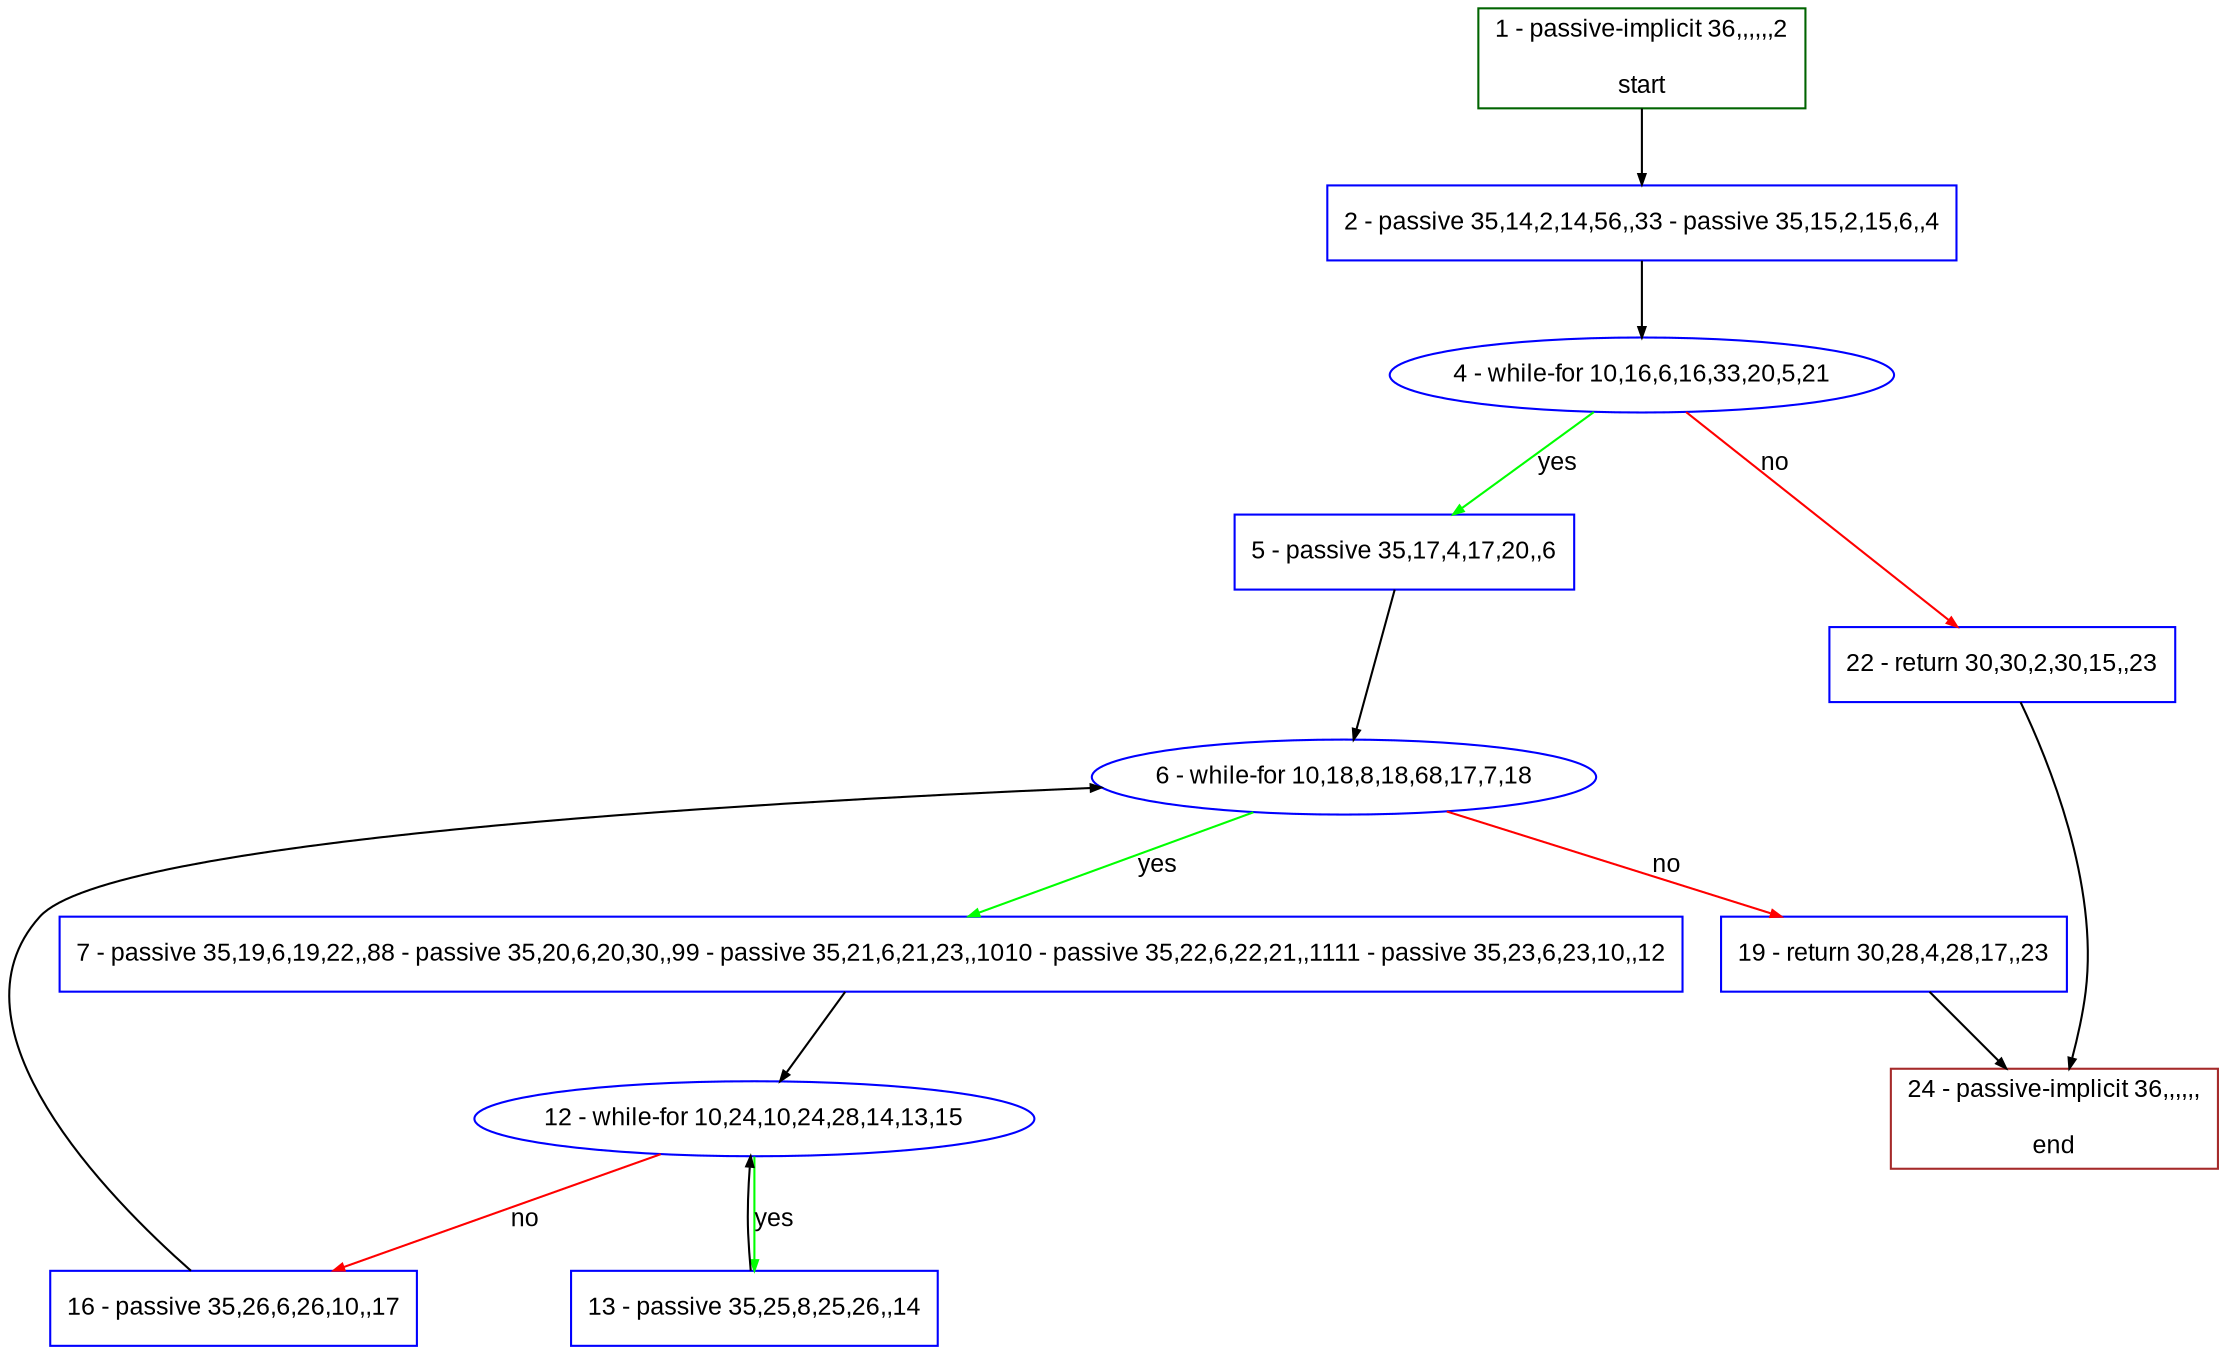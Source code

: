 digraph "" {
  graph [pack="true", label="", fontsize="12", packmode="clust", fontname="Arial", fillcolor="#FFFFCC", bgcolor="white", style="rounded,filled", compound="true"];
  node [node_initialized="no", label="", color="grey", fontsize="12", fillcolor="white", fontname="Arial", style="filled", shape="rectangle", compound="true", fixedsize="false"];
  edge [fontcolor="black", arrowhead="normal", arrowtail="none", arrowsize="0.5", ltail="", label="", color="black", fontsize="12", lhead="", fontname="Arial", dir="forward", compound="true"];
  __N1 [label="2 - passive 35,14,2,14,56,,33 - passive 35,15,2,15,6,,4", color="#0000ff", fillcolor="#ffffff", style="filled", shape="box"];
  __N2 [label="1 - passive-implicit 36,,,,,,2\n\nstart", color="#006400", fillcolor="#ffffff", style="filled", shape="box"];
  __N3 [label="4 - while-for 10,16,6,16,33,20,5,21", color="#0000ff", fillcolor="#ffffff", style="filled", shape="oval"];
  __N4 [label="5 - passive 35,17,4,17,20,,6", color="#0000ff", fillcolor="#ffffff", style="filled", shape="box"];
  __N5 [label="22 - return 30,30,2,30,15,,23", color="#0000ff", fillcolor="#ffffff", style="filled", shape="box"];
  __N6 [label="6 - while-for 10,18,8,18,68,17,7,18", color="#0000ff", fillcolor="#ffffff", style="filled", shape="oval"];
  __N7 [label="7 - passive 35,19,6,19,22,,88 - passive 35,20,6,20,30,,99 - passive 35,21,6,21,23,,1010 - passive 35,22,6,22,21,,1111 - passive 35,23,6,23,10,,12", color="#0000ff", fillcolor="#ffffff", style="filled", shape="box"];
  __N8 [label="19 - return 30,28,4,28,17,,23", color="#0000ff", fillcolor="#ffffff", style="filled", shape="box"];
  __N9 [label="12 - while-for 10,24,10,24,28,14,13,15", color="#0000ff", fillcolor="#ffffff", style="filled", shape="oval"];
  __N10 [label="13 - passive 35,25,8,25,26,,14", color="#0000ff", fillcolor="#ffffff", style="filled", shape="box"];
  __N11 [label="16 - passive 35,26,6,26,10,,17", color="#0000ff", fillcolor="#ffffff", style="filled", shape="box"];
  __N12 [label="24 - passive-implicit 36,,,,,,\n\nend", color="#a52a2a", fillcolor="#ffffff", style="filled", shape="box"];
  __N2 -> __N1 [arrowhead="normal", arrowtail="none", color="#000000", label="", dir="forward"];
  __N1 -> __N3 [arrowhead="normal", arrowtail="none", color="#000000", label="", dir="forward"];
  __N3 -> __N4 [arrowhead="normal", arrowtail="none", color="#00ff00", label="yes", dir="forward"];
  __N3 -> __N5 [arrowhead="normal", arrowtail="none", color="#ff0000", label="no", dir="forward"];
  __N4 -> __N6 [arrowhead="normal", arrowtail="none", color="#000000", label="", dir="forward"];
  __N6 -> __N7 [arrowhead="normal", arrowtail="none", color="#00ff00", label="yes", dir="forward"];
  __N6 -> __N8 [arrowhead="normal", arrowtail="none", color="#ff0000", label="no", dir="forward"];
  __N7 -> __N9 [arrowhead="normal", arrowtail="none", color="#000000", label="", dir="forward"];
  __N9 -> __N10 [arrowhead="normal", arrowtail="none", color="#00ff00", label="yes", dir="forward"];
  __N10 -> __N9 [arrowhead="normal", arrowtail="none", color="#000000", label="", dir="forward"];
  __N9 -> __N11 [arrowhead="normal", arrowtail="none", color="#ff0000", label="no", dir="forward"];
  __N11 -> __N6 [arrowhead="normal", arrowtail="none", color="#000000", label="", dir="forward"];
  __N8 -> __N12 [arrowhead="normal", arrowtail="none", color="#000000", label="", dir="forward"];
  __N5 -> __N12 [arrowhead="normal", arrowtail="none", color="#000000", label="", dir="forward"];
}
